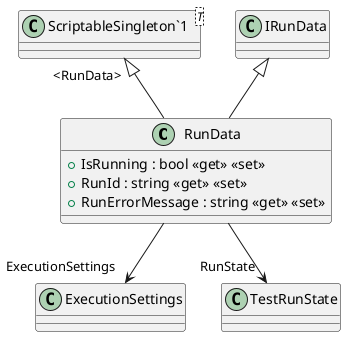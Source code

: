 @startuml
class RunData {
    + IsRunning : bool <<get>> <<set>>
    + RunId : string <<get>> <<set>>
    + RunErrorMessage : string <<get>> <<set>>
}
class "ScriptableSingleton`1"<T> {
}
"ScriptableSingleton`1" "<RunData>" <|-- RunData
IRunData <|-- RunData
RunData --> "ExecutionSettings" ExecutionSettings
RunData --> "RunState" TestRunState
@enduml
